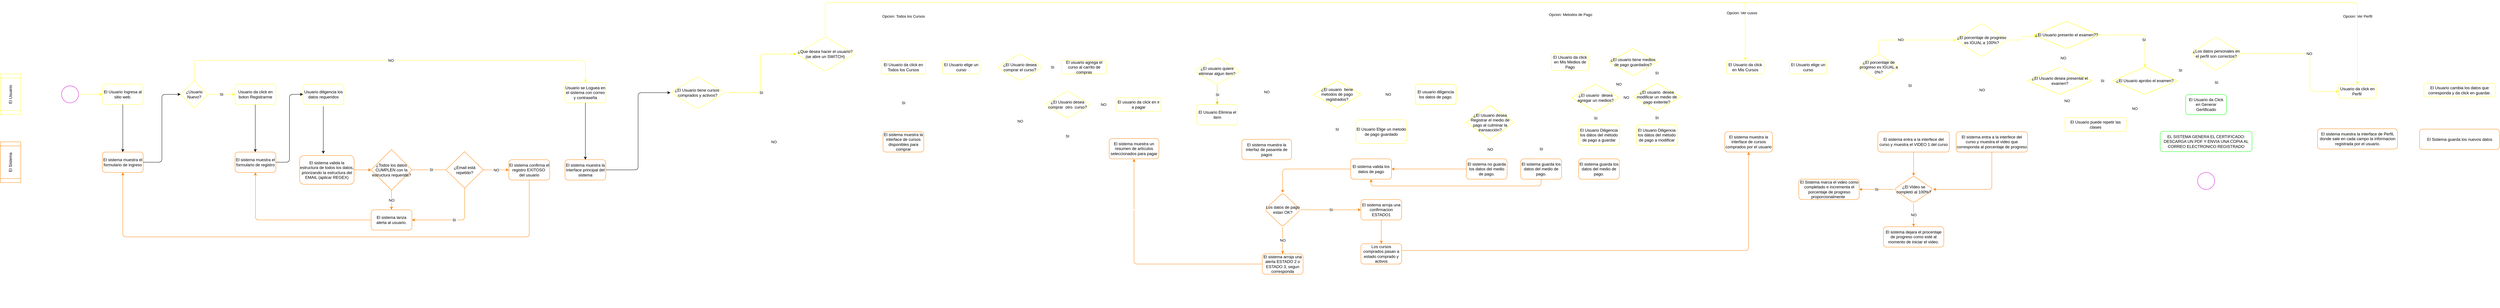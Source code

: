 <mxfile>
    <diagram id="K6rIyE1Ob4C5W0Ccj0WM" name="Page-1">
        <mxGraphModel dx="1840" dy="2088" grid="1" gridSize="10" guides="1" tooltips="1" connect="1" arrows="1" fold="1" page="1" pageScale="1" pageWidth="850" pageHeight="1100" math="0" shadow="0">
            <root>
                <mxCell id="0"/>
                <mxCell id="1" parent="0"/>
                <mxCell id="2" value="El Usuario Ingresa al sitio web." style="rounded=1;whiteSpace=wrap;html=1;strokeColor=#FFFF33;" vertex="1" parent="1">
                    <mxGeometry x="330" y="150" width="120" height="60" as="geometry"/>
                </mxCell>
                <mxCell id="3" value="" style="ellipse;whiteSpace=wrap;html=1;aspect=fixed;strokeColor=#CC00CC;" vertex="1" parent="1">
                    <mxGeometry x="210" y="155" width="50" height="50" as="geometry"/>
                </mxCell>
                <mxCell id="4" value="" style="endArrow=classic;html=1;exitX=1;exitY=0.5;exitDx=0;exitDy=0;entryX=0;entryY=0.5;entryDx=0;entryDy=0;strokeColor=#FFFF33;" edge="1" parent="1" source="3" target="2">
                    <mxGeometry width="50" height="50" relative="1" as="geometry">
                        <mxPoint x="400" y="520" as="sourcePoint"/>
                        <mxPoint x="450" y="470" as="targetPoint"/>
                    </mxGeometry>
                </mxCell>
                <mxCell id="5" value="El Usuario" style="shape=process;whiteSpace=wrap;html=1;backgroundOutline=1;rotation=-90;strokeColor=#FFFF33;" vertex="1" parent="1">
                    <mxGeometry y="150" width="120" height="60" as="geometry"/>
                </mxCell>
                <mxCell id="6" value="El sistema muestra el formulario de ingreso" style="rounded=1;whiteSpace=wrap;html=1;strokeColor=#FF8000;" vertex="1" parent="1">
                    <mxGeometry x="330" y="350" width="120" height="60" as="geometry"/>
                </mxCell>
                <mxCell id="7" value="El Sistema" style="shape=process;whiteSpace=wrap;html=1;backgroundOutline=1;rotation=-90;strokeColor=#FF8000;" vertex="1" parent="1">
                    <mxGeometry y="350" width="120" height="60" as="geometry"/>
                </mxCell>
                <mxCell id="8" value="" style="endArrow=classic;html=1;exitX=0.5;exitY=1;exitDx=0;exitDy=0;entryX=0.5;entryY=0;entryDx=0;entryDy=0;" edge="1" parent="1" source="2" target="6">
                    <mxGeometry width="50" height="50" relative="1" as="geometry">
                        <mxPoint x="330" y="280" as="sourcePoint"/>
                        <mxPoint x="400" y="280" as="targetPoint"/>
                    </mxGeometry>
                </mxCell>
                <mxCell id="9" value="¿Usuario Nuevo?" style="rhombus;whiteSpace=wrap;html=1;strokeColor=#FFFF33;" vertex="1" parent="1">
                    <mxGeometry x="560" y="140" width="80" height="80" as="geometry"/>
                </mxCell>
                <mxCell id="10" value="" style="endArrow=classic;html=1;exitX=1;exitY=0.5;exitDx=0;exitDy=0;entryX=0;entryY=0.5;entryDx=0;entryDy=0;edgeStyle=elbowEdgeStyle;" edge="1" parent="1" source="6" target="9">
                    <mxGeometry width="50" height="50" relative="1" as="geometry">
                        <mxPoint x="400" y="510" as="sourcePoint"/>
                        <mxPoint x="450" y="460" as="targetPoint"/>
                    </mxGeometry>
                </mxCell>
                <mxCell id="11" value="&amp;nbsp;SI&amp;nbsp;" style="endArrow=classic;html=1;exitX=1;exitY=0.5;exitDx=0;exitDy=0;strokeColor=#FFFF33;" edge="1" parent="1" source="9">
                    <mxGeometry width="50" height="50" relative="1" as="geometry">
                        <mxPoint x="400" y="510" as="sourcePoint"/>
                        <mxPoint x="720" y="180" as="targetPoint"/>
                    </mxGeometry>
                </mxCell>
                <mxCell id="12" value="Usuario da click en boton Registrarme" style="rounded=1;whiteSpace=wrap;html=1;strokeColor=#FFFF33;" vertex="1" parent="1">
                    <mxGeometry x="720" y="150" width="120" height="60" as="geometry"/>
                </mxCell>
                <mxCell id="13" value="El sistema muestra el formulario de registro" style="rounded=1;whiteSpace=wrap;html=1;strokeColor=#FF8000;" vertex="1" parent="1">
                    <mxGeometry x="720" y="350" width="120" height="60" as="geometry"/>
                </mxCell>
                <mxCell id="15" value="" style="endArrow=classic;html=1;exitX=0.5;exitY=1;exitDx=0;exitDy=0;entryX=0.5;entryY=0;entryDx=0;entryDy=0;" edge="1" parent="1">
                    <mxGeometry width="50" height="50" relative="1" as="geometry">
                        <mxPoint x="779.5" y="210" as="sourcePoint"/>
                        <mxPoint x="779.5" y="350" as="targetPoint"/>
                    </mxGeometry>
                </mxCell>
                <mxCell id="16" value="Usuario diligencia los datos requeridos" style="rounded=1;whiteSpace=wrap;html=1;strokeColor=#FFFF33;" vertex="1" parent="1">
                    <mxGeometry x="920" y="150" width="120" height="60" as="geometry"/>
                </mxCell>
                <mxCell id="30" style="edgeStyle=elbowEdgeStyle;elbow=vertical;html=1;entryX=0;entryY=0.5;entryDx=0;entryDy=0;strokeColor=#FF8000;" edge="1" parent="1" source="17" target="21">
                    <mxGeometry relative="1" as="geometry"/>
                </mxCell>
                <mxCell id="17" value="El sistema valida la estructura de todos los datos, priorizando la estructura del EMAIL (aplicar REGEX)" style="rounded=1;whiteSpace=wrap;html=1;strokeColor=#FF8000;" vertex="1" parent="1">
                    <mxGeometry x="910" y="360" width="160" height="85" as="geometry"/>
                </mxCell>
                <mxCell id="18" value="" style="endArrow=classic;html=1;exitX=0.5;exitY=1;exitDx=0;exitDy=0;entryX=0.5;entryY=0;entryDx=0;entryDy=0;" edge="1" parent="1">
                    <mxGeometry width="50" height="50" relative="1" as="geometry">
                        <mxPoint x="979.5" y="215" as="sourcePoint"/>
                        <mxPoint x="979.5" y="355" as="targetPoint"/>
                    </mxGeometry>
                </mxCell>
                <mxCell id="19" value="" style="endArrow=classic;html=1;exitX=1;exitY=0.5;exitDx=0;exitDy=0;entryX=0;entryY=0.5;entryDx=0;entryDy=0;edgeStyle=elbowEdgeStyle;" edge="1" parent="1" source="13" target="16">
                    <mxGeometry width="50" height="50" relative="1" as="geometry">
                        <mxPoint x="890" y="415" as="sourcePoint"/>
                        <mxPoint x="890" y="555" as="targetPoint"/>
                    </mxGeometry>
                </mxCell>
                <mxCell id="20" value="&amp;nbsp;NO&amp;nbsp;" style="endArrow=classic;html=1;exitX=0.5;exitY=0;exitDx=0;exitDy=0;strokeColor=#FFFF33;edgeStyle=elbowEdgeStyle;elbow=vertical;entryX=0.5;entryY=0;entryDx=0;entryDy=0;" edge="1" parent="1" source="9" target="39">
                    <mxGeometry width="50" height="50" relative="1" as="geometry">
                        <mxPoint x="630" y="90" as="sourcePoint"/>
                        <mxPoint x="730" y="80" as="targetPoint"/>
                        <Array as="points">
                            <mxPoint x="810" y="80"/>
                            <mxPoint x="660" y="80"/>
                        </Array>
                    </mxGeometry>
                </mxCell>
                <mxCell id="21" value="¿Todos los datos CUMPLEN con la estructura requerida?" style="rhombus;whiteSpace=wrap;html=1;strokeColor=#FF8000;" vertex="1" parent="1">
                    <mxGeometry x="1120" y="342.5" width="120" height="120" as="geometry"/>
                </mxCell>
                <mxCell id="22" value="&amp;nbsp;NO&amp;nbsp;" style="endArrow=classic;html=1;strokeColor=#FF8000;entryX=0.5;entryY=0;entryDx=0;entryDy=0;exitX=0.5;exitY=1;exitDx=0;exitDy=0;edgeStyle=elbowEdgeStyle;elbow=vertical;" edge="1" parent="1" source="21" target="27">
                    <mxGeometry width="50" height="50" relative="1" as="geometry">
                        <mxPoint x="1215" y="290" as="sourcePoint"/>
                        <mxPoint x="1300" y="290" as="targetPoint"/>
                        <Array as="points"/>
                    </mxGeometry>
                </mxCell>
                <mxCell id="23" value="&amp;nbsp;SI&amp;nbsp;" style="endArrow=classic;html=1;exitX=1;exitY=0.5;exitDx=0;exitDy=0;strokeColor=#FF8000;" edge="1" parent="1" source="21">
                    <mxGeometry width="50" height="50" relative="1" as="geometry">
                        <mxPoint x="1275" y="402.08" as="sourcePoint"/>
                        <mxPoint x="1355" y="402.08" as="targetPoint"/>
                    </mxGeometry>
                </mxCell>
                <mxCell id="36" value="&amp;nbsp;NO&amp;nbsp;" style="edgeStyle=elbowEdgeStyle;elbow=vertical;html=1;strokeColor=#FF8000;" edge="1" parent="1" source="26" target="35">
                    <mxGeometry relative="1" as="geometry"/>
                </mxCell>
                <mxCell id="26" value="¿Email está repetido?" style="rhombus;whiteSpace=wrap;html=1;strokeColor=#FF8000;" vertex="1" parent="1">
                    <mxGeometry x="1340" y="348.75" width="110" height="107.5" as="geometry"/>
                </mxCell>
                <mxCell id="32" style="edgeStyle=elbowEdgeStyle;elbow=vertical;html=1;entryX=0.5;entryY=1;entryDx=0;entryDy=0;strokeColor=#FF8000;" edge="1" parent="1" source="27" target="13">
                    <mxGeometry relative="1" as="geometry">
                        <Array as="points">
                            <mxPoint x="990" y="550"/>
                        </Array>
                    </mxGeometry>
                </mxCell>
                <mxCell id="27" value="El sistema lanza alerta al usuario." style="rounded=1;whiteSpace=wrap;html=1;strokeColor=#FF8000;" vertex="1" parent="1">
                    <mxGeometry x="1120" y="520" width="120" height="60" as="geometry"/>
                </mxCell>
                <mxCell id="28" value="&amp;nbsp;SI&amp;nbsp;" style="endArrow=classic;html=1;exitX=0.5;exitY=1;exitDx=0;exitDy=0;strokeColor=#FF8000;entryX=1;entryY=0.5;entryDx=0;entryDy=0;edgeStyle=elbowEdgeStyle;elbow=vertical;" edge="1" parent="1" source="26" target="27">
                    <mxGeometry width="50" height="50" relative="1" as="geometry">
                        <mxPoint x="1350" y="550.0" as="sourcePoint"/>
                        <mxPoint x="1430" y="550.0" as="targetPoint"/>
                        <Array as="points">
                            <mxPoint x="1320" y="550"/>
                        </Array>
                    </mxGeometry>
                </mxCell>
                <mxCell id="38" style="edgeStyle=elbowEdgeStyle;elbow=vertical;html=1;entryX=0.5;entryY=1;entryDx=0;entryDy=0;strokeColor=#FF8000;" edge="1" parent="1" source="35" target="6">
                    <mxGeometry relative="1" as="geometry">
                        <Array as="points">
                            <mxPoint x="1130" y="600"/>
                            <mxPoint x="980" y="680"/>
                        </Array>
                    </mxGeometry>
                </mxCell>
                <mxCell id="35" value="El sistema confirma el registro EXITOSO&amp;nbsp; del usuario" style="rounded=1;whiteSpace=wrap;html=1;strokeColor=#FF8000;" vertex="1" parent="1">
                    <mxGeometry x="1525" y="372.5" width="120" height="60" as="geometry"/>
                </mxCell>
                <mxCell id="39" value="Usuario se Loguea en el sistema con correo y contraseña" style="whiteSpace=wrap;html=1;strokeColor=#FFFF33;rounded=1;" vertex="1" parent="1">
                    <mxGeometry x="1690" y="145" width="120" height="60" as="geometry"/>
                </mxCell>
                <mxCell id="41" value="El sistema muestra la interface principal del sistema" style="rounded=1;whiteSpace=wrap;html=1;strokeColor=#FF8000;" vertex="1" parent="1">
                    <mxGeometry x="1690" y="372.5" width="120" height="60" as="geometry"/>
                </mxCell>
                <mxCell id="42" value="" style="endArrow=classic;html=1;exitX=0.5;exitY=1;exitDx=0;exitDy=0;entryX=0.5;entryY=0;entryDx=0;entryDy=0;fontStyle=1" edge="1" parent="1" source="39" target="41">
                    <mxGeometry width="50" height="50" relative="1" as="geometry">
                        <mxPoint x="1850" y="240" as="sourcePoint"/>
                        <mxPoint x="1850" y="380" as="targetPoint"/>
                    </mxGeometry>
                </mxCell>
                <mxCell id="49" style="edgeStyle=elbowEdgeStyle;html=1;strokeColor=#FFFF00;" edge="1" parent="1" source="44" target="64">
                    <mxGeometry relative="1" as="geometry">
                        <mxPoint x="2247.31" y="177.233" as="targetPoint"/>
                    </mxGeometry>
                </mxCell>
                <mxCell id="50" value="SI" style="edgeLabel;html=1;align=center;verticalAlign=middle;resizable=0;points=[];" vertex="1" connectable="0" parent="49">
                    <mxGeometry x="-0.394" relative="1" as="geometry">
                        <mxPoint x="9" as="offset"/>
                    </mxGeometry>
                </mxCell>
                <mxCell id="51" value="NO" style="edgeStyle=elbowEdgeStyle;html=1;exitX=0.5;exitY=1;exitDx=0;exitDy=0;strokeColor=#FFFFff;entryX=0;entryY=0.5;entryDx=0;entryDy=0;" edge="1" parent="1" source="44" target="52">
                    <mxGeometry relative="1" as="geometry">
                        <mxPoint x="2130" y="340" as="targetPoint"/>
                        <Array as="points">
                            <mxPoint x="2080" y="260"/>
                        </Array>
                    </mxGeometry>
                </mxCell>
                <mxCell id="44" value="¿El Usuario tiene cursos&amp;nbsp; comprados y activos?" style="rhombus;whiteSpace=wrap;html=1;strokeColor=#FFFF33;rounded=1;" vertex="1" parent="1">
                    <mxGeometry x="2000" y="127.5" width="160" height="95" as="geometry"/>
                </mxCell>
                <mxCell id="47" value="" style="endArrow=classic;html=1;exitX=1;exitY=0.5;exitDx=0;exitDy=0;entryX=0;entryY=0.5;entryDx=0;entryDy=0;fontStyle=1;edgeStyle=elbowEdgeStyle;" edge="1" parent="1" source="41" target="44">
                    <mxGeometry width="50" height="50" relative="1" as="geometry">
                        <mxPoint x="1900" y="400" as="sourcePoint"/>
                        <mxPoint x="1900" y="567.5" as="targetPoint"/>
                    </mxGeometry>
                </mxCell>
                <mxCell id="52" value="El sistema muestra la interface de cursos disponibles para comprar" style="rounded=1;whiteSpace=wrap;html=1;strokeColor=#FF8000;" vertex="1" parent="1">
                    <mxGeometry x="2625" y="290" width="120" height="60" as="geometry"/>
                </mxCell>
                <mxCell id="56" value="SI" style="edgeStyle=elbowEdgeStyle;html=1;exitX=0.5;exitY=1;exitDx=0;exitDy=0;strokeColor=#FFFFff;entryX=0.5;entryY=0;entryDx=0;entryDy=0;" edge="1" parent="1" source="65" target="52">
                    <mxGeometry relative="1" as="geometry">
                        <mxPoint x="2660" y="280" as="targetPoint"/>
                        <mxPoint x="2325" y="231.25" as="sourcePoint"/>
                        <Array as="points">
                            <mxPoint x="2685" y="270"/>
                            <mxPoint x="2700" y="230"/>
                            <mxPoint x="2680" y="250"/>
                        </Array>
                    </mxGeometry>
                </mxCell>
                <mxCell id="69" style="edgeStyle=elbowEdgeStyle;html=1;strokeColor=#FFFF33;" edge="1" parent="1" source="64" target="66">
                    <mxGeometry relative="1" as="geometry">
                        <Array as="points">
                            <mxPoint x="2735" y="-90"/>
                        </Array>
                    </mxGeometry>
                </mxCell>
                <mxCell id="70" value="Opcion: Ver cusos" style="edgeLabel;html=1;align=center;verticalAlign=middle;resizable=0;points=[];" vertex="1" connectable="0" parent="69">
                    <mxGeometry x="0.432" y="2" relative="1" as="geometry">
                        <mxPoint x="665" y="32" as="offset"/>
                    </mxGeometry>
                </mxCell>
                <mxCell id="64" value="¿Que desea hacer el usuario?&lt;br&gt;(se abre un SWITCH)" style="rhombus;whiteSpace=wrap;html=1;strokeColor=#FFFF33;rounded=1;" vertex="1" parent="1">
                    <mxGeometry x="2370" y="10" width="170" height="102.5" as="geometry"/>
                </mxCell>
                <mxCell id="65" value="El Usuario da click en Todos los Cursos" style="rounded=1;whiteSpace=wrap;html=1;strokeColor=#FFFF33;" vertex="1" parent="1">
                    <mxGeometry x="2620" y="80" width="130" height="40" as="geometry"/>
                </mxCell>
                <mxCell id="66" value="El Usuario da click en Mis Cursos" style="rounded=1;whiteSpace=wrap;html=1;strokeColor=#FFFF33;" vertex="1" parent="1">
                    <mxGeometry x="5105" y="80" width="110" height="40" as="geometry"/>
                </mxCell>
                <mxCell id="121" style="edgeStyle=elbowEdgeStyle;html=1;exitX=0.5;exitY=1;exitDx=0;exitDy=0;entryX=0.5;entryY=0;entryDx=0;entryDy=0;strokeColor=#FFFFFF;" edge="1" parent="1" source="67" target="118">
                    <mxGeometry relative="1" as="geometry"/>
                </mxCell>
                <mxCell id="67" value="Usuario da click en Perfil&amp;nbsp;" style="rounded=1;whiteSpace=wrap;html=1;strokeColor=#FFFF33;" vertex="1" parent="1">
                    <mxGeometry x="6905" y="151.25" width="110" height="40" as="geometry"/>
                </mxCell>
                <mxCell id="68" value="El sistema muestra la interface de cursos comprados por el usuario" style="rounded=1;whiteSpace=wrap;html=1;strokeColor=#FF8000;" vertex="1" parent="1">
                    <mxGeometry x="5100" y="290" width="140" height="60" as="geometry"/>
                </mxCell>
                <mxCell id="74" value="" style="endArrow=classic;html=1;strokeColor=#ffffff;exitX=0.5;exitY=1;exitDx=0;exitDy=0;entryX=0.426;entryY=-0.037;entryDx=0;entryDy=0;entryPerimeter=0;" edge="1" parent="1" source="66" target="68">
                    <mxGeometry width="50" height="50" relative="1" as="geometry">
                        <mxPoint x="5120" y="350" as="sourcePoint"/>
                        <mxPoint x="5170" y="300" as="targetPoint"/>
                    </mxGeometry>
                </mxCell>
                <mxCell id="82" value="" style="edgeStyle=elbowEdgeStyle;html=1;strokeColor=#ffffff;" edge="1" parent="1" source="75" target="81">
                    <mxGeometry relative="1" as="geometry"/>
                </mxCell>
                <mxCell id="75" value="El Usuario elige un curso" style="rounded=1;whiteSpace=wrap;html=1;strokeColor=#FFFF33;" vertex="1" parent="1">
                    <mxGeometry x="5290" y="80" width="110" height="40" as="geometry"/>
                </mxCell>
                <mxCell id="96" style="edgeStyle=elbowEdgeStyle;html=1;entryX=1;entryY=0.5;entryDx=0;entryDy=0;strokeColor=#FF8000;" edge="1" parent="1" source="76" target="87">
                    <mxGeometry relative="1" as="geometry">
                        <Array as="points">
                            <mxPoint x="5885" y="430"/>
                        </Array>
                    </mxGeometry>
                </mxCell>
                <mxCell id="76" value="El sistema entra a la interfece del curso y muestra el video que corresponda al porcentaje de progreso" style="rounded=1;whiteSpace=wrap;html=1;strokeColor=#FF8000;" vertex="1" parent="1">
                    <mxGeometry x="5780" y="290" width="210" height="60" as="geometry"/>
                </mxCell>
                <mxCell id="79" value="" style="endArrow=classic;html=1;strokeColor=#ffffff;entryX=0;entryY=0.5;entryDx=0;entryDy=0;exitX=1;exitY=0.5;exitDx=0;exitDy=0;edgeStyle=elbowEdgeStyle;" edge="1" parent="1" source="68" target="75">
                    <mxGeometry width="50" height="50" relative="1" as="geometry">
                        <mxPoint x="4900" y="350" as="sourcePoint"/>
                        <mxPoint x="4950" y="300" as="targetPoint"/>
                    </mxGeometry>
                </mxCell>
                <mxCell id="80" value="" style="endArrow=classic;html=1;strokeColor=#ffffff;exitX=1;exitY=0.5;exitDx=0;exitDy=0;entryX=0.444;entryY=0;entryDx=0;entryDy=0;entryPerimeter=0;edgeStyle=elbowEdgeStyle;elbow=vertical;" edge="1" parent="1" source="81" target="83">
                    <mxGeometry width="50" height="50" relative="1" as="geometry">
                        <mxPoint x="5595" y="210" as="sourcePoint"/>
                        <mxPoint x="5495" y="290" as="targetPoint"/>
                        <Array as="points">
                            <mxPoint x="5650" y="120"/>
                            <mxPoint x="5643" y="140"/>
                            <mxPoint x="5650" y="220"/>
                        </Array>
                    </mxGeometry>
                </mxCell>
                <mxCell id="84" value="SI" style="edgeLabel;html=1;align=center;verticalAlign=middle;resizable=0;points=[];" vertex="1" connectable="0" parent="80">
                    <mxGeometry x="-0.224" y="1" relative="1" as="geometry">
                        <mxPoint as="offset"/>
                    </mxGeometry>
                </mxCell>
                <mxCell id="81" value="¿El porcentaje de progreso es IGUAL a 0%?" style="rhombus;whiteSpace=wrap;html=1;strokeColor=#FFFF33;rounded=1;" vertex="1" parent="1">
                    <mxGeometry x="5495" y="60" width="115" height="80" as="geometry"/>
                </mxCell>
                <mxCell id="91" style="elbow=vertical;html=1;entryX=0.5;entryY=0;entryDx=0;entryDy=0;strokeColor=#FF8000;" edge="1" parent="1" source="83" target="87">
                    <mxGeometry relative="1" as="geometry"/>
                </mxCell>
                <mxCell id="83" value="El sistema entra a la interfece del curso y muestra el VIDEO 1 del curso" style="rounded=1;whiteSpace=wrap;html=1;strokeColor=#FF8000;" vertex="1" parent="1">
                    <mxGeometry x="5550" y="290" width="210" height="60" as="geometry"/>
                </mxCell>
                <mxCell id="85" value="" style="endArrow=classic;html=1;strokeColor=#FFFF33;exitX=0.5;exitY=0;exitDx=0;exitDy=0;entryX=0;entryY=0.5;entryDx=0;entryDy=0;edgeStyle=elbowEdgeStyle;elbow=vertical;" edge="1" parent="1" source="81" target="102">
                    <mxGeometry width="50" height="50" relative="1" as="geometry">
                        <mxPoint x="5670" y="92.5" as="sourcePoint"/>
                        <mxPoint x="5670.74" y="312.5" as="targetPoint"/>
                        <Array as="points">
                            <mxPoint x="5690" y="20"/>
                        </Array>
                    </mxGeometry>
                </mxCell>
                <mxCell id="86" value="NO" style="edgeLabel;html=1;align=center;verticalAlign=middle;resizable=0;points=[];" vertex="1" connectable="0" parent="85">
                    <mxGeometry x="-0.224" y="1" relative="1" as="geometry">
                        <mxPoint as="offset"/>
                    </mxGeometry>
                </mxCell>
                <mxCell id="89" value="SI" style="elbow=vertical;html=1;strokeColor=#FF8000;exitX=0;exitY=0.5;exitDx=0;exitDy=0;" edge="1" parent="1" source="87" target="88">
                    <mxGeometry relative="1" as="geometry"/>
                </mxCell>
                <mxCell id="87" value="¿El Video se completó al 100%?" style="rhombus;whiteSpace=wrap;html=1;strokeColor=#FF8000;rounded=1;" vertex="1" parent="1">
                    <mxGeometry x="5597.5" y="420" width="115" height="80" as="geometry"/>
                </mxCell>
                <mxCell id="100" style="edgeStyle=elbowEdgeStyle;elbow=vertical;html=1;entryX=0.5;entryY=1;entryDx=0;entryDy=0;strokeColor=#FFFFFF;" edge="1" parent="1" source="88" target="81">
                    <mxGeometry relative="1" as="geometry">
                        <Array as="points">
                            <mxPoint x="5500" y="280"/>
                            <mxPoint x="5500" y="270"/>
                        </Array>
                    </mxGeometry>
                </mxCell>
                <mxCell id="88" value="El Sistema marca el video como completado e incrementa el porcentaje de progreso proporcionalmente&amp;nbsp;&amp;nbsp;" style="whiteSpace=wrap;html=1;strokeColor=#FF8000;rounded=1;" vertex="1" parent="1">
                    <mxGeometry x="5317.5" y="430" width="177.5" height="60" as="geometry"/>
                </mxCell>
                <mxCell id="98" style="edgeStyle=elbowEdgeStyle;html=1;strokeColor=#FFFFFF;" edge="1" parent="1" source="92">
                    <mxGeometry relative="1" as="geometry">
                        <mxPoint x="5410" y="280" as="targetPoint"/>
                        <Array as="points">
                            <mxPoint x="5300" y="530"/>
                        </Array>
                    </mxGeometry>
                </mxCell>
                <mxCell id="92" value="El sistema dejara el procentaje de progreso como esté al momento de iniciar el video." style="whiteSpace=wrap;html=1;strokeColor=#FF8000;rounded=1;" vertex="1" parent="1">
                    <mxGeometry x="5566.25" y="570" width="177.5" height="60" as="geometry"/>
                </mxCell>
                <mxCell id="93" value="NO" style="elbow=vertical;html=1;strokeColor=#FF8000;exitX=0.5;exitY=1;exitDx=0;exitDy=0;" edge="1" parent="1" source="87" target="92">
                    <mxGeometry relative="1" as="geometry">
                        <mxPoint x="5607.5" y="470" as="sourcePoint"/>
                        <mxPoint x="5505" y="470" as="targetPoint"/>
                    </mxGeometry>
                </mxCell>
                <mxCell id="101" value="" style="endArrow=classic;html=1;strokeColor=#FFFF33;entryX=0.5;entryY=0;entryDx=0;entryDy=0;edgeStyle=elbowEdgeStyle;" edge="1" parent="1" target="67">
                    <mxGeometry width="50" height="50" relative="1" as="geometry">
                        <mxPoint x="5150" y="-90" as="sourcePoint"/>
                        <mxPoint x="5970" y="-90" as="targetPoint"/>
                        <Array as="points">
                            <mxPoint x="6960" y="-100"/>
                            <mxPoint x="6575" y="-60"/>
                        </Array>
                    </mxGeometry>
                </mxCell>
                <mxCell id="115" value="Opcion: Ver Perfil" style="edgeLabel;html=1;align=center;verticalAlign=middle;resizable=0;points=[];" vertex="1" connectable="0" parent="101">
                    <mxGeometry x="0.756" relative="1" as="geometry">
                        <mxPoint x="9" y="40" as="offset"/>
                    </mxGeometry>
                </mxCell>
                <mxCell id="242" style="edgeStyle=elbowEdgeStyle;html=1;entryX=0.042;entryY=0.55;entryDx=0;entryDy=0;entryPerimeter=0;strokeColor=#FFFF33;" edge="1" parent="1" source="102" target="240">
                    <mxGeometry relative="1" as="geometry"/>
                </mxCell>
                <mxCell id="102" value="¿El porcentaje de progreso es IGUAL a 100%?" style="rhombus;whiteSpace=wrap;html=1;strokeColor=#FFFF33;rounded=1;" vertex="1" parent="1">
                    <mxGeometry x="5780" y="-30" width="150" height="100" as="geometry"/>
                </mxCell>
                <mxCell id="104" value="" style="endArrow=classic;html=1;strokeColor=#ffffff;exitX=0.5;exitY=1;exitDx=0;exitDy=0;entryX=0.5;entryY=0;entryDx=0;entryDy=0;edgeStyle=elbowEdgeStyle;elbow=vertical;" edge="1" parent="1" source="102" target="76">
                    <mxGeometry width="50" height="50" relative="1" as="geometry">
                        <mxPoint x="5760" y="210" as="sourcePoint"/>
                        <mxPoint x="5987.5" y="170" as="targetPoint"/>
                        <Array as="points">
                            <mxPoint x="5897.5" y="170"/>
                        </Array>
                    </mxGeometry>
                </mxCell>
                <mxCell id="105" value="NO" style="edgeLabel;html=1;align=center;verticalAlign=middle;resizable=0;points=[];" vertex="1" connectable="0" parent="104">
                    <mxGeometry x="-0.224" y="1" relative="1" as="geometry">
                        <mxPoint as="offset"/>
                    </mxGeometry>
                </mxCell>
                <mxCell id="116" value="NO" style="edgeStyle=elbowEdgeStyle;html=1;entryX=0;entryY=0.5;entryDx=0;entryDy=0;strokeColor=#FFFF33;exitX=1;exitY=0.5;exitDx=0;exitDy=0;" edge="1" parent="1" source="107" target="67">
                    <mxGeometry relative="1" as="geometry">
                        <Array as="points">
                            <mxPoint x="6820" y="140"/>
                            <mxPoint x="6525" y="102.5"/>
                        </Array>
                    </mxGeometry>
                </mxCell>
                <mxCell id="239" value="SI" style="edgeStyle=elbowEdgeStyle;html=1;entryX=0.75;entryY=0;entryDx=0;entryDy=0;strokeColor=#FFFFFF;" edge="1" parent="1" source="107" target="112">
                    <mxGeometry relative="1" as="geometry"/>
                </mxCell>
                <mxCell id="107" value="¿Los datos personales en el perfil son correctos?" style="rhombus;whiteSpace=wrap;html=1;strokeColor=#FFFF33;rounded=1;" vertex="1" parent="1">
                    <mxGeometry x="6470" y="10" width="150" height="100" as="geometry"/>
                </mxCell>
                <mxCell id="128" style="html=1;strokeColor=#FFFFFF;" edge="1" parent="1" source="112" target="127">
                    <mxGeometry relative="1" as="geometry"/>
                </mxCell>
                <mxCell id="112" value="El Usuario da Click en Generar Gertificado" style="whiteSpace=wrap;html=1;strokeColor=#00FF00;rounded=1;" vertex="1" parent="1">
                    <mxGeometry x="6455" y="180" width="120" height="60" as="geometry"/>
                </mxCell>
                <mxCell id="123" style="edgeStyle=elbowEdgeStyle;html=1;entryX=0;entryY=0.5;entryDx=0;entryDy=0;strokeColor=#FFFFFF;" edge="1" parent="1" source="118" target="122">
                    <mxGeometry relative="1" as="geometry"/>
                </mxCell>
                <mxCell id="118" value="El sistema muestra la interface de Perfil, donde sale en cada campo la informacion registrada por el usuario." style="rounded=1;whiteSpace=wrap;html=1;strokeColor=#FF8000;" vertex="1" parent="1">
                    <mxGeometry x="6842.5" y="281.25" width="235" height="60" as="geometry"/>
                </mxCell>
                <mxCell id="125" style="edgeStyle=elbowEdgeStyle;html=1;entryX=0.5;entryY=0;entryDx=0;entryDy=0;strokeColor=#FFFFFF;" edge="1" parent="1" source="122" target="124">
                    <mxGeometry relative="1" as="geometry"/>
                </mxCell>
                <mxCell id="122" value="El Usuario cambia los datos que corresponda y da click en guardar." style="rounded=1;whiteSpace=wrap;html=1;strokeColor=#FFFF33;" vertex="1" parent="1">
                    <mxGeometry x="7155" y="147.5" width="210" height="40" as="geometry"/>
                </mxCell>
                <mxCell id="126" style="edgeStyle=elbowEdgeStyle;html=1;strokeColor=#FFFFFF;elbow=vertical;entryX=0.5;entryY=1;entryDx=0;entryDy=0;" edge="1" parent="1" source="124" target="64">
                    <mxGeometry relative="1" as="geometry">
                        <mxPoint x="3060" y="600.0" as="targetPoint"/>
                        <Array as="points">
                            <mxPoint x="3830" y="800"/>
                            <mxPoint x="2970" y="680"/>
                            <mxPoint x="3850" y="680"/>
                        </Array>
                    </mxGeometry>
                </mxCell>
                <mxCell id="124" value="El Sistema guarda los nuevos datos" style="rounded=1;whiteSpace=wrap;html=1;strokeColor=#FF8000;" vertex="1" parent="1">
                    <mxGeometry x="7142.5" y="282.5" width="235" height="60" as="geometry"/>
                </mxCell>
                <mxCell id="130" style="edgeStyle=elbowEdgeStyle;html=1;strokeColor=#FFFFFF;" edge="1" parent="1" source="127" target="129">
                    <mxGeometry relative="1" as="geometry"/>
                </mxCell>
                <mxCell id="127" value="EL SISTEMA GENERA EL CERTIFICADO:&lt;br&gt;DESCARGA UN PDF Y ENVIA UNA COPIA AL CORREO ELECTRONICO REGISTRADO" style="whiteSpace=wrap;html=1;strokeColor=#00FF00;rounded=1;" vertex="1" parent="1">
                    <mxGeometry x="6380" y="288.75" width="270" height="60" as="geometry"/>
                </mxCell>
                <mxCell id="129" value="" style="ellipse;whiteSpace=wrap;html=1;aspect=fixed;strokeColor=#CC00CC;" vertex="1" parent="1">
                    <mxGeometry x="6490" y="410" width="50" height="50" as="geometry"/>
                </mxCell>
                <mxCell id="244" value="SI" style="edgeStyle=elbowEdgeStyle;html=1;exitX=1;exitY=0.5;exitDx=0;exitDy=0;entryX=0;entryY=0.5;entryDx=0;entryDy=0;strokeColor=#FFFFFF;" edge="1" parent="1" source="131" target="136">
                    <mxGeometry relative="1" as="geometry"/>
                </mxCell>
                <mxCell id="131" value="¿El Usuario desea presentat el examen?" style="rhombus;whiteSpace=wrap;html=1;strokeColor=#FFFF00;" vertex="1" parent="1">
                    <mxGeometry x="5990" y="100" width="190" height="80" as="geometry"/>
                </mxCell>
                <mxCell id="132" value="" style="endArrow=classic;html=1;strokeColor=#ffffff;exitX=0.5;exitY=1;exitDx=0;exitDy=0;edgeStyle=elbowEdgeStyle;elbow=vertical;entryX=0.138;entryY=-0.102;entryDx=0;entryDy=0;entryPerimeter=0;" edge="1" parent="1" source="131" target="143">
                    <mxGeometry width="50" height="50" relative="1" as="geometry">
                        <mxPoint x="6110" y="80" as="sourcePoint"/>
                        <mxPoint x="6125" y="190" as="targetPoint"/>
                        <Array as="points">
                            <mxPoint x="6120" y="200"/>
                            <mxPoint x="6130" y="210"/>
                            <mxPoint x="6152.5" y="180"/>
                        </Array>
                    </mxGeometry>
                </mxCell>
                <mxCell id="133" value="NO" style="edgeLabel;html=1;align=center;verticalAlign=middle;resizable=0;points=[];" vertex="1" connectable="0" parent="132">
                    <mxGeometry x="-0.224" y="1" relative="1" as="geometry">
                        <mxPoint as="offset"/>
                    </mxGeometry>
                </mxCell>
                <mxCell id="134" value="" style="edgeStyle=elbowEdgeStyle;elbow=vertical;html=1;strokeColor=#FFFF33;exitX=1;exitY=0.5;exitDx=0;exitDy=0;entryX=0.5;entryY=0;entryDx=0;entryDy=0;" edge="1" parent="1" source="240" target="136">
                    <mxGeometry relative="1" as="geometry">
                        <mxPoint x="6220" y="19.44" as="sourcePoint"/>
                        <mxPoint x="6320" y="19.44" as="targetPoint"/>
                        <Array as="points">
                            <mxPoint x="6290" y="5"/>
                            <mxPoint x="6310" y="19.44"/>
                            <mxPoint x="6600" y="29.44"/>
                            <mxPoint x="6470" y="29.44"/>
                        </Array>
                    </mxGeometry>
                </mxCell>
                <mxCell id="135" value="SI" style="edgeLabel;html=1;align=center;verticalAlign=middle;resizable=0;points=[];" vertex="1" connectable="0" parent="134">
                    <mxGeometry x="0.297" y="-3" relative="1" as="geometry">
                        <mxPoint as="offset"/>
                    </mxGeometry>
                </mxCell>
                <mxCell id="144" value="NO" style="edgeStyle=elbowEdgeStyle;html=1;exitX=0.5;exitY=1;exitDx=0;exitDy=0;entryX=1;entryY=0.5;entryDx=0;entryDy=0;strokeColor=#FFFFFF;" edge="1" parent="1" source="136" target="143">
                    <mxGeometry relative="1" as="geometry">
                        <Array as="points">
                            <mxPoint x="6305" y="220"/>
                        </Array>
                    </mxGeometry>
                </mxCell>
                <mxCell id="136" value="¿El Usuario aprobo el examen?" style="rhombus;whiteSpace=wrap;html=1;strokeColor=#FFFF00;" vertex="1" parent="1">
                    <mxGeometry x="6240" y="100" width="190" height="80" as="geometry"/>
                </mxCell>
                <mxCell id="139" value="" style="endArrow=classic;html=1;strokeColor=#FFFFFF;exitX=1;exitY=0.5;exitDx=0;exitDy=0;edgeStyle=elbowEdgeStyle;entryX=0;entryY=0.5;entryDx=0;entryDy=0;" edge="1" parent="1" source="136" target="107">
                    <mxGeometry width="50" height="50" relative="1" as="geometry">
                        <mxPoint x="6400" y="210" as="sourcePoint"/>
                        <mxPoint x="6460" y="50" as="targetPoint"/>
                        <Array as="points">
                            <mxPoint x="6440" y="100"/>
                        </Array>
                    </mxGeometry>
                </mxCell>
                <mxCell id="140" value="SI" style="edgeLabel;html=1;align=center;verticalAlign=middle;resizable=0;points=[];" vertex="1" connectable="0" parent="139">
                    <mxGeometry x="-0.319" y="1" relative="1" as="geometry">
                        <mxPoint as="offset"/>
                    </mxGeometry>
                </mxCell>
                <mxCell id="145" style="edgeStyle=none;html=1;strokeColor=#FFFFFF;" edge="1" parent="1" source="143">
                    <mxGeometry relative="1" as="geometry">
                        <mxPoint x="6190" y="800" as="targetPoint"/>
                    </mxGeometry>
                </mxCell>
                <mxCell id="143" value="El Usuario puede repetir las clases" style="rounded=1;whiteSpace=wrap;html=1;strokeColor=#FFFF33;" vertex="1" parent="1">
                    <mxGeometry x="6100" y="248.75" width="180" height="40" as="geometry"/>
                </mxCell>
                <mxCell id="146" value="" style="endArrow=classic;html=1;strokeColor=#FFFFFF;entryX=0.462;entryY=0;entryDx=0;entryDy=0;entryPerimeter=0;" edge="1" parent="1" target="65">
                    <mxGeometry width="50" height="50" relative="1" as="geometry">
                        <mxPoint x="2680" y="-90" as="sourcePoint"/>
                        <mxPoint x="2680" y="70" as="targetPoint"/>
                    </mxGeometry>
                </mxCell>
                <mxCell id="147" value="Opcion: Todos los Cursos" style="edgeLabel;html=1;align=center;verticalAlign=middle;resizable=0;points=[];" vertex="1" connectable="0" parent="1">
                    <mxGeometry x="2684.997" y="-50" as="geometry"/>
                </mxCell>
                <mxCell id="153" value="" style="edgeStyle=elbowEdgeStyle;html=1;strokeColor=#FFFFFF;" edge="1" parent="1" source="149" target="152">
                    <mxGeometry relative="1" as="geometry"/>
                </mxCell>
                <mxCell id="149" value="El Usuario elige un curso" style="rounded=1;whiteSpace=wrap;html=1;strokeColor=#FFFF33;" vertex="1" parent="1">
                    <mxGeometry x="2800" y="80" width="110" height="40" as="geometry"/>
                </mxCell>
                <mxCell id="150" value="" style="endArrow=classic;html=1;strokeColor=#ffffff;exitX=1;exitY=0.5;exitDx=0;exitDy=0;edgeStyle=elbowEdgeStyle;entryX=0;entryY=0.5;entryDx=0;entryDy=0;" edge="1" parent="1" source="52" target="149">
                    <mxGeometry width="50" height="50" relative="1" as="geometry">
                        <mxPoint x="2790" y="342.5" as="sourcePoint"/>
                        <mxPoint x="2790" y="110" as="targetPoint"/>
                    </mxGeometry>
                </mxCell>
                <mxCell id="155" value="SI" style="edgeStyle=elbowEdgeStyle;html=1;strokeColor=#FFFFFF;" edge="1" parent="1" source="152" target="154">
                    <mxGeometry relative="1" as="geometry"/>
                </mxCell>
                <mxCell id="238" value="NO" style="edgeStyle=elbowEdgeStyle;html=1;strokeColor=#FFFFFF;" edge="1" parent="1" source="152">
                    <mxGeometry relative="1" as="geometry">
                        <mxPoint x="3020" y="370" as="targetPoint"/>
                        <Array as="points">
                            <mxPoint x="3028" y="270"/>
                        </Array>
                    </mxGeometry>
                </mxCell>
                <mxCell id="152" value="¿El Usuario desea comprar el curso?" style="rhombus;whiteSpace=wrap;html=1;strokeColor=#FFFF33;rounded=1;" vertex="1" parent="1">
                    <mxGeometry x="2960" y="60" width="135" height="80" as="geometry"/>
                </mxCell>
                <mxCell id="157" style="edgeStyle=elbowEdgeStyle;html=1;strokeColor=#FFFFFF;entryX=0.5;entryY=0;entryDx=0;entryDy=0;" edge="1" parent="1" source="154" target="156">
                    <mxGeometry relative="1" as="geometry">
                        <Array as="points"/>
                    </mxGeometry>
                </mxCell>
                <mxCell id="154" value="El usuario agrega el curso al carrito de compras" style="whiteSpace=wrap;html=1;strokeColor=#FFFF33;rounded=1;" vertex="1" parent="1">
                    <mxGeometry x="3150" y="80" width="132.5" height="40" as="geometry"/>
                </mxCell>
                <mxCell id="158" style="edgeStyle=elbowEdgeStyle;html=1;entryX=0.5;entryY=1;entryDx=0;entryDy=0;strokeColor=#FFFFFF;" edge="1" parent="1" source="156" target="52">
                    <mxGeometry relative="1" as="geometry">
                        <Array as="points">
                            <mxPoint x="3030" y="370"/>
                            <mxPoint x="2880" y="420"/>
                        </Array>
                    </mxGeometry>
                </mxCell>
                <mxCell id="159" value="SI" style="edgeLabel;html=1;align=center;verticalAlign=middle;resizable=0;points=[];" vertex="1" connectable="0" parent="158">
                    <mxGeometry x="-0.83" y="-1" relative="1" as="geometry">
                        <mxPoint as="offset"/>
                    </mxGeometry>
                </mxCell>
                <mxCell id="162" value="NO" style="edgeStyle=elbowEdgeStyle;html=1;exitX=1;exitY=0.5;exitDx=0;exitDy=0;entryX=0;entryY=0.5;entryDx=0;entryDy=0;strokeColor=#FFFFFF;" edge="1" parent="1" source="156" target="160">
                    <mxGeometry relative="1" as="geometry"/>
                </mxCell>
                <mxCell id="156" value="¿El Usuario desea comprar&amp;nbsp; otro&amp;nbsp; curso?" style="rhombus;whiteSpace=wrap;html=1;strokeColor=#FFFF33;rounded=1;" vertex="1" parent="1">
                    <mxGeometry x="3100" y="170" width="135" height="80" as="geometry"/>
                </mxCell>
                <mxCell id="164" style="edgeStyle=elbowEdgeStyle;html=1;strokeColor=#FFFFFF;" edge="1" parent="1" source="160" target="163">
                    <mxGeometry relative="1" as="geometry"/>
                </mxCell>
                <mxCell id="160" value="El usuario da click en ir a pagar" style="whiteSpace=wrap;html=1;strokeColor=#FFFF33;rounded=1;" vertex="1" parent="1">
                    <mxGeometry x="3310" y="190" width="132.5" height="40" as="geometry"/>
                </mxCell>
                <mxCell id="166" style="edgeStyle=elbowEdgeStyle;html=1;strokeColor=#FFFFFF;entryX=0;entryY=0.5;entryDx=0;entryDy=0;" edge="1" parent="1" source="163" target="183">
                    <mxGeometry relative="1" as="geometry">
                        <mxPoint x="3520" y="200" as="targetPoint"/>
                    </mxGeometry>
                </mxCell>
                <mxCell id="163" value="El sistema muestra un resumen de artículos seleccionados para pagar" style="rounded=1;whiteSpace=wrap;html=1;strokeColor=#FF8000;" vertex="1" parent="1">
                    <mxGeometry x="3290" y="310" width="146.25" height="60" as="geometry"/>
                </mxCell>
                <mxCell id="209" style="edgeStyle=elbowEdgeStyle;html=1;entryX=0.75;entryY=0;entryDx=0;entryDy=0;strokeColor=#FFFFFF;" edge="1" parent="1" source="165" target="167">
                    <mxGeometry relative="1" as="geometry"/>
                </mxCell>
                <mxCell id="165" value="El Usuario Elige un metodo de pago guardado" style="whiteSpace=wrap;html=1;strokeColor=#FFFF33;rounded=1;" vertex="1" parent="1">
                    <mxGeometry x="4015" y="255" width="150" height="70" as="geometry"/>
                </mxCell>
                <mxCell id="170" value="" style="edgeStyle=elbowEdgeStyle;html=1;strokeColor=#FF8000;entryX=0.5;entryY=0;entryDx=0;entryDy=0;" edge="1" parent="1" source="167" target="169">
                    <mxGeometry relative="1" as="geometry">
                        <Array as="points">
                            <mxPoint x="3800" y="400"/>
                        </Array>
                    </mxGeometry>
                </mxCell>
                <mxCell id="167" value="El sistema valida los datos de pago" style="rounded=1;whiteSpace=wrap;html=1;strokeColor=#FF8000;" vertex="1" parent="1">
                    <mxGeometry x="4000" y="370" width="120" height="60" as="geometry"/>
                </mxCell>
                <mxCell id="173" value="NO" style="edgeStyle=elbowEdgeStyle;html=1;strokeColor=#FF8000;" edge="1" parent="1" source="169" target="172">
                    <mxGeometry relative="1" as="geometry"/>
                </mxCell>
                <mxCell id="176" value="SI" style="edgeStyle=elbowEdgeStyle;html=1;strokeColor=#FF8000;" edge="1" parent="1" source="169" target="175">
                    <mxGeometry relative="1" as="geometry"/>
                </mxCell>
                <mxCell id="169" value="Los datos de pago estan OK?" style="rhombus;whiteSpace=wrap;html=1;strokeColor=#FF8000;rounded=1;" vertex="1" parent="1">
                    <mxGeometry x="3747.5" y="470" width="105" height="100" as="geometry"/>
                </mxCell>
                <mxCell id="174" style="edgeStyle=elbowEdgeStyle;html=1;entryX=0.5;entryY=1;entryDx=0;entryDy=0;strokeColor=#FF8000;" edge="1" parent="1" source="172" target="163">
                    <mxGeometry relative="1" as="geometry">
                        <Array as="points">
                            <mxPoint x="3363" y="490"/>
                        </Array>
                    </mxGeometry>
                </mxCell>
                <mxCell id="172" value="El sistema arroja una alerta ESTADO 2 o ESTADO 3, segun corresponda" style="whiteSpace=wrap;html=1;strokeColor=#FF8000;rounded=1;" vertex="1" parent="1">
                    <mxGeometry x="3740" y="650" width="120" height="60" as="geometry"/>
                </mxCell>
                <mxCell id="181" style="edgeStyle=elbowEdgeStyle;html=1;entryX=0.5;entryY=0;entryDx=0;entryDy=0;strokeColor=#FF8000;exitX=0.5;exitY=1;exitDx=0;exitDy=0;" edge="1" parent="1" source="175" target="177">
                    <mxGeometry relative="1" as="geometry">
                        <Array as="points">
                            <mxPoint x="4090" y="590"/>
                        </Array>
                    </mxGeometry>
                </mxCell>
                <mxCell id="175" value="El sistema arroja una confirmacion ESTADO1" style="whiteSpace=wrap;html=1;strokeColor=#FF8000;rounded=1;" vertex="1" parent="1">
                    <mxGeometry x="4030" y="490" width="120" height="60" as="geometry"/>
                </mxCell>
                <mxCell id="182" style="edgeStyle=elbowEdgeStyle;html=1;strokeColor=#FF8000;entryX=0.5;entryY=1;entryDx=0;entryDy=0;" edge="1" parent="1" source="177" target="68">
                    <mxGeometry relative="1" as="geometry">
                        <mxPoint x="4250" y="360" as="targetPoint"/>
                        <Array as="points">
                            <mxPoint x="5170" y="640"/>
                            <mxPoint x="4250" y="470"/>
                            <mxPoint x="4270" y="440"/>
                        </Array>
                    </mxGeometry>
                </mxCell>
                <mxCell id="177" value="Los cursos comprados pasan a estado comprado y activos" style="whiteSpace=wrap;html=1;strokeColor=#FF8000;rounded=1;" vertex="1" parent="1">
                    <mxGeometry x="4030" y="620" width="120" height="60" as="geometry"/>
                </mxCell>
                <mxCell id="188" value="SI" style="edgeStyle=elbowEdgeStyle;html=1;strokeColor=#CCCC00;" edge="1" parent="1" source="183" target="187">
                    <mxGeometry relative="1" as="geometry"/>
                </mxCell>
                <mxCell id="190" value="NO" style="edgeStyle=elbowEdgeStyle;html=1;exitX=1;exitY=0.5;exitDx=0;exitDy=0;entryX=0.5;entryY=0;entryDx=0;entryDy=0;strokeColor=#FFFFFF;" edge="1" parent="1" source="183" target="184">
                    <mxGeometry relative="1" as="geometry">
                        <Array as="points">
                            <mxPoint x="3753" y="250"/>
                            <mxPoint x="3750" y="240"/>
                            <mxPoint x="3740" y="230"/>
                            <mxPoint x="3800" y="210"/>
                        </Array>
                    </mxGeometry>
                </mxCell>
                <mxCell id="183" value="¿El usuario quiere eliminar algun item?" style="rhombus;whiteSpace=wrap;html=1;strokeColor=#FFFF33;rounded=1;" vertex="1" parent="1">
                    <mxGeometry x="3540" y="71.25" width="135" height="80" as="geometry"/>
                </mxCell>
                <mxCell id="191" style="edgeStyle=elbowEdgeStyle;html=1;strokeColor=#FFFFFF;" edge="1" parent="1" source="184">
                    <mxGeometry relative="1" as="geometry">
                        <mxPoint x="3890" y="180" as="targetPoint"/>
                    </mxGeometry>
                </mxCell>
                <mxCell id="184" value="El sistema muestra la interfaz de pasarela de pagos" style="rounded=1;whiteSpace=wrap;html=1;strokeColor=#FF8000;" vertex="1" parent="1">
                    <mxGeometry x="3680" y="312.5" width="146.25" height="60" as="geometry"/>
                </mxCell>
                <mxCell id="189" style="edgeStyle=elbowEdgeStyle;html=1;strokeColor=#FFFFFF;" edge="1" parent="1" source="187">
                    <mxGeometry relative="1" as="geometry">
                        <mxPoint x="3360" y="520" as="targetPoint"/>
                        <Array as="points">
                            <mxPoint x="3610" y="420"/>
                        </Array>
                    </mxGeometry>
                </mxCell>
                <mxCell id="187" value="El Usuario Elimina el item" style="whiteSpace=wrap;html=1;strokeColor=#FFFF33;rounded=1;" vertex="1" parent="1">
                    <mxGeometry x="3547.5" y="210" width="120" height="60" as="geometry"/>
                </mxCell>
                <mxCell id="232" style="edgeStyle=elbowEdgeStyle;html=1;entryX=0;entryY=0.5;entryDx=0;entryDy=0;strokeColor=#FFFFFF;" edge="1" parent="1" source="192" target="228">
                    <mxGeometry relative="1" as="geometry"/>
                </mxCell>
                <mxCell id="192" value="El Usuario da click en Mis Medios de Pago" style="rounded=1;whiteSpace=wrap;html=1;strokeColor=#FFFF33;" vertex="1" parent="1">
                    <mxGeometry x="4590" y="60" width="110" height="50" as="geometry"/>
                </mxCell>
                <mxCell id="194" value="" style="endArrow=classic;html=1;strokeColor=#FFFFFF;" edge="1" parent="1">
                    <mxGeometry width="50" height="50" relative="1" as="geometry">
                        <mxPoint x="4630" y="-90" as="sourcePoint"/>
                        <mxPoint x="4630" y="60" as="targetPoint"/>
                    </mxGeometry>
                </mxCell>
                <mxCell id="195" value="Opcion: Metodos de Pago" style="edgeLabel;html=1;align=center;verticalAlign=middle;resizable=0;points=[];" vertex="1" connectable="0" parent="1">
                    <mxGeometry x="4645" y="-55" as="geometry">
                        <mxPoint x="1" as="offset"/>
                    </mxGeometry>
                </mxCell>
                <mxCell id="201" value="SI" style="edgeStyle=elbowEdgeStyle;html=1;strokeColor=#FFFFFF;" edge="1" parent="1" source="200" target="165">
                    <mxGeometry relative="1" as="geometry">
                        <Array as="points">
                            <mxPoint x="3960" y="250"/>
                            <mxPoint x="3990" y="295"/>
                            <mxPoint x="3960" y="260"/>
                        </Array>
                    </mxGeometry>
                </mxCell>
                <mxCell id="203" value="NO" style="edgeStyle=elbowEdgeStyle;html=1;entryX=0;entryY=0.5;entryDx=0;entryDy=0;strokeColor=#FFFFFF;" edge="1" parent="1" source="200" target="208">
                    <mxGeometry relative="1" as="geometry"/>
                </mxCell>
                <mxCell id="200" value="¿El usuario&amp;nbsp; tiene metodos de pago registrados?" style="rhombus;whiteSpace=wrap;html=1;strokeColor=#FFFF00;" vertex="1" parent="1">
                    <mxGeometry x="3890" y="140" width="140" height="80" as="geometry"/>
                </mxCell>
                <mxCell id="211" value="NO" style="edgeStyle=elbowEdgeStyle;html=1;exitX=0.5;exitY=1;exitDx=0;exitDy=0;strokeColor=#FFFFFF;" edge="1" parent="1" source="202" target="212">
                    <mxGeometry relative="1" as="geometry">
                        <Array as="points">
                            <mxPoint x="4410" y="350"/>
                        </Array>
                    </mxGeometry>
                </mxCell>
                <mxCell id="217" value="SI" style="edgeStyle=elbowEdgeStyle;html=1;entryX=0.5;entryY=0;entryDx=0;entryDy=0;strokeColor=#FFFFFF;" edge="1" parent="1" source="202" target="216">
                    <mxGeometry x="0.69" relative="1" as="geometry">
                        <Array as="points">
                            <mxPoint x="4560" y="260"/>
                            <mxPoint x="4500" y="263"/>
                            <mxPoint x="4560" y="310"/>
                        </Array>
                        <mxPoint y="1" as="offset"/>
                    </mxGeometry>
                </mxCell>
                <mxCell id="202" value="¿El Usuario desea Registrar el medio de pago al culminar la transacción?" style="rhombus;whiteSpace=wrap;html=1;strokeColor=#FFFF00;" vertex="1" parent="1">
                    <mxGeometry x="4340" y="212.5" width="140" height="100" as="geometry"/>
                </mxCell>
                <mxCell id="215" style="edgeStyle=elbowEdgeStyle;html=1;strokeColor=#FFFFFF;" edge="1" parent="1" source="208">
                    <mxGeometry relative="1" as="geometry">
                        <mxPoint x="4410" y="210" as="targetPoint"/>
                        <Array as="points">
                            <mxPoint x="4410" y="180"/>
                        </Array>
                    </mxGeometry>
                </mxCell>
                <mxCell id="208" value="El usuario diligencia los datos de pago." style="rounded=1;whiteSpace=wrap;html=1;strokeColor=#FFFF00;" vertex="1" parent="1">
                    <mxGeometry x="4190" y="150" width="120" height="60" as="geometry"/>
                </mxCell>
                <mxCell id="213" style="edgeStyle=elbowEdgeStyle;html=1;entryX=1;entryY=0.5;entryDx=0;entryDy=0;strokeColor=#FF8000;" edge="1" parent="1" source="212" target="167">
                    <mxGeometry relative="1" as="geometry"/>
                </mxCell>
                <mxCell id="212" value="El sistema no guarda los datos del medio de pago." style="rounded=1;whiteSpace=wrap;html=1;strokeColor=#FF8000;" vertex="1" parent="1">
                    <mxGeometry x="4340" y="370" width="120" height="60" as="geometry"/>
                </mxCell>
                <mxCell id="218" style="edgeStyle=elbowEdgeStyle;html=1;strokeColor=#FF8000;exitX=0.5;exitY=1;exitDx=0;exitDy=0;entryX=0.5;entryY=1;entryDx=0;entryDy=0;" edge="1" parent="1" source="216" target="167">
                    <mxGeometry relative="1" as="geometry">
                        <mxPoint x="4220" y="480" as="targetPoint"/>
                        <mxPoint x="4560" y="445" as="sourcePoint"/>
                        <Array as="points">
                            <mxPoint x="4070" y="450"/>
                            <mxPoint x="4350" y="460"/>
                            <mxPoint x="4350" y="575"/>
                            <mxPoint x="4350" y="555"/>
                            <mxPoint x="4350" y="565"/>
                        </Array>
                    </mxGeometry>
                </mxCell>
                <mxCell id="216" value="El sistema guarda los datos del medio de pago." style="rounded=1;whiteSpace=wrap;html=1;strokeColor=#FF8000;" vertex="1" parent="1">
                    <mxGeometry x="4500" y="370" width="120" height="60" as="geometry"/>
                </mxCell>
                <mxCell id="227" value="SI" style="edgeStyle=elbowEdgeStyle;html=1;strokeColor=#FFFFFF;" edge="1" parent="1" target="222">
                    <mxGeometry relative="1" as="geometry">
                        <mxPoint x="4720" y="230" as="sourcePoint"/>
                    </mxGeometry>
                </mxCell>
                <mxCell id="229" value="SI" style="edgeStyle=elbowEdgeStyle;html=1;strokeColor=#FFFFFF;exitX=1;exitY=0.5;exitDx=0;exitDy=0;entryX=0.5;entryY=0;entryDx=0;entryDy=0;" edge="1" parent="1" source="228" target="233">
                    <mxGeometry relative="1" as="geometry">
                        <mxPoint x="4880" y="160" as="targetPoint"/>
                    </mxGeometry>
                </mxCell>
                <mxCell id="219" value="¿El usuario&amp;nbsp; desea agregar un medios?" style="rhombus;whiteSpace=wrap;html=1;strokeColor=#FFFF00;" vertex="1" parent="1">
                    <mxGeometry x="4650" y="150" width="140" height="80" as="geometry"/>
                </mxCell>
                <mxCell id="225" style="edgeStyle=elbowEdgeStyle;html=1;entryX=0.5;entryY=0;entryDx=0;entryDy=0;strokeColor=#FFFFFF;" edge="1" parent="1" source="222" target="224">
                    <mxGeometry relative="1" as="geometry"/>
                </mxCell>
                <mxCell id="222" value="El Usuario Diligencia los dátos del método de pago a guardar" style="rounded=1;whiteSpace=wrap;html=1;strokeColor=#FFFF00;" vertex="1" parent="1">
                    <mxGeometry x="4670" y="270" width="120" height="60" as="geometry"/>
                </mxCell>
                <mxCell id="224" value="El sistema guarda los datos del medio de pago." style="rounded=1;whiteSpace=wrap;html=1;strokeColor=#FF8000;" vertex="1" parent="1">
                    <mxGeometry x="4670" y="370" width="120" height="60" as="geometry"/>
                </mxCell>
                <mxCell id="230" value="NO" style="edgeStyle=elbowEdgeStyle;html=1;exitX=0.5;exitY=1;exitDx=0;exitDy=0;entryX=0.5;entryY=0;entryDx=0;entryDy=0;strokeColor=#FFFFFF;" edge="1" parent="1" source="228" target="219">
                    <mxGeometry relative="1" as="geometry">
                        <Array as="points">
                            <mxPoint x="4800" y="140"/>
                            <mxPoint x="4820" y="150"/>
                        </Array>
                    </mxGeometry>
                </mxCell>
                <mxCell id="228" value="¿El usuario tiene medios de pago guardados?" style="rhombus;whiteSpace=wrap;html=1;strokeColor=#FFFF00;" vertex="1" parent="1">
                    <mxGeometry x="4760" y="45" width="140" height="80" as="geometry"/>
                </mxCell>
                <mxCell id="236" value="SI" style="edgeStyle=elbowEdgeStyle;html=1;exitX=0.5;exitY=1;exitDx=0;exitDy=0;entryX=0.5;entryY=0;entryDx=0;entryDy=0;strokeColor=#FFFFFF;" edge="1" parent="1" source="233" target="234">
                    <mxGeometry relative="1" as="geometry"/>
                </mxCell>
                <mxCell id="237" value="NO" style="edgeStyle=elbowEdgeStyle;html=1;exitX=0;exitY=0.5;exitDx=0;exitDy=0;entryX=1;entryY=0.5;entryDx=0;entryDy=0;strokeColor=#FFFFFF;" edge="1" parent="1" source="233" target="219">
                    <mxGeometry relative="1" as="geometry"/>
                </mxCell>
                <mxCell id="233" value="¿El usuario&amp;nbsp; desea modificar un medio de pago exitente?" style="rhombus;whiteSpace=wrap;html=1;strokeColor=#FFFF00;" vertex="1" parent="1">
                    <mxGeometry x="4830" y="147.5" width="140" height="80" as="geometry"/>
                </mxCell>
                <mxCell id="235" style="edgeStyle=elbowEdgeStyle;html=1;entryX=1;entryY=0.5;entryDx=0;entryDy=0;strokeColor=#FFFFFF;" edge="1" parent="1" source="234" target="224">
                    <mxGeometry relative="1" as="geometry"/>
                </mxCell>
                <mxCell id="234" value="El Usuario Diligencia los dátos del método de pago a modificar" style="rounded=1;whiteSpace=wrap;html=1;strokeColor=#FFFF00;" vertex="1" parent="1">
                    <mxGeometry x="4840" y="270" width="120" height="60" as="geometry"/>
                </mxCell>
                <mxCell id="243" value="NO" style="edgeStyle=elbowEdgeStyle;html=1;exitX=0.5;exitY=1;exitDx=0;exitDy=0;entryX=0.5;entryY=0;entryDx=0;entryDy=0;strokeColor=#FFFFFF;" edge="1" parent="1" source="240" target="131">
                    <mxGeometry relative="1" as="geometry"/>
                </mxCell>
                <mxCell id="240" value="¿El Usuario presento el examen??" style="rhombus;whiteSpace=wrap;html=1;strokeColor=#FFFF00;" vertex="1" parent="1">
                    <mxGeometry x="6010" y="-35" width="190" height="80" as="geometry"/>
                </mxCell>
            </root>
        </mxGraphModel>
    </diagram>
</mxfile>